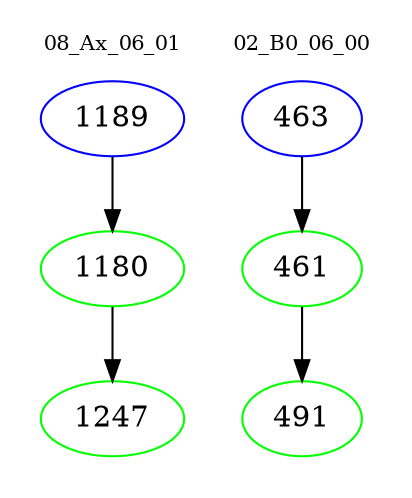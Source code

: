 digraph{
subgraph cluster_0 {
color = white
label = "08_Ax_06_01";
fontsize=10;
T0_1189 [label="1189", color="blue"]
T0_1189 -> T0_1180 [color="black"]
T0_1180 [label="1180", color="green"]
T0_1180 -> T0_1247 [color="black"]
T0_1247 [label="1247", color="green"]
}
subgraph cluster_1 {
color = white
label = "02_B0_06_00";
fontsize=10;
T1_463 [label="463", color="blue"]
T1_463 -> T1_461 [color="black"]
T1_461 [label="461", color="green"]
T1_461 -> T1_491 [color="black"]
T1_491 [label="491", color="green"]
}
}
